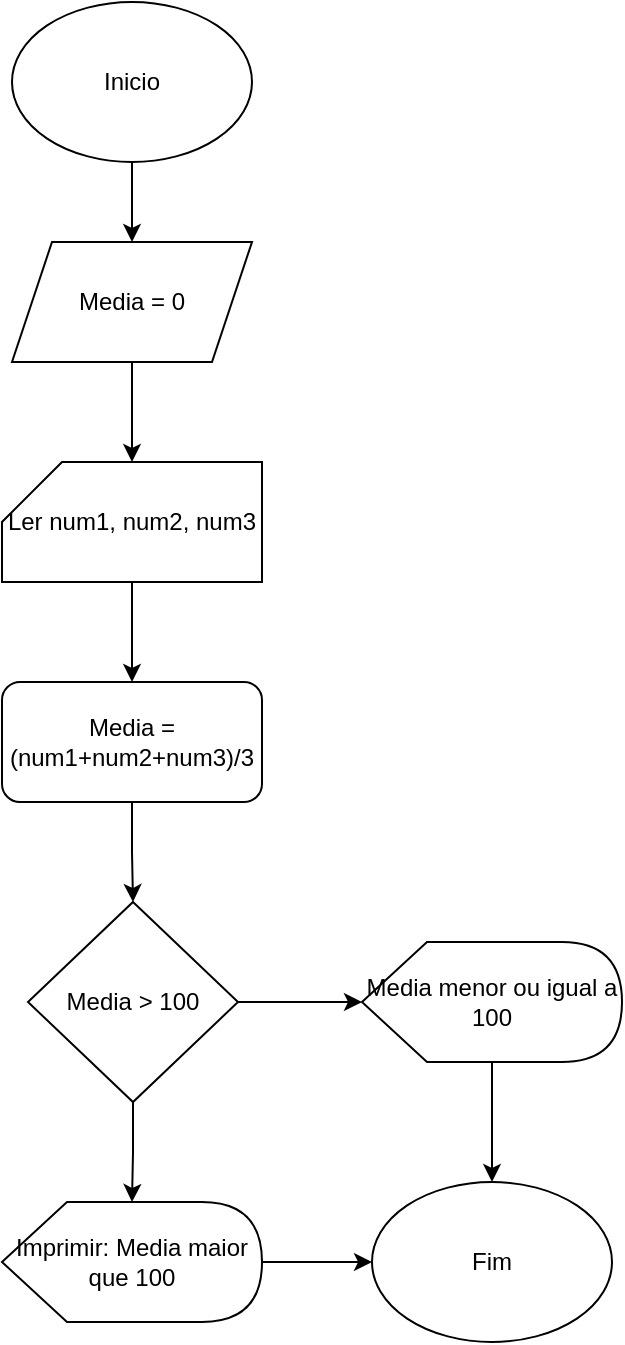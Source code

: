 <mxfile version="24.0.1" type="github">
  <diagram name="Page-1" id="_PJ9OEYAvn3uqU7G6KaE">
    <mxGraphModel dx="1393" dy="835" grid="1" gridSize="10" guides="1" tooltips="1" connect="1" arrows="1" fold="1" page="1" pageScale="1" pageWidth="850" pageHeight="1100" math="0" shadow="0">
      <root>
        <mxCell id="0" />
        <mxCell id="1" parent="0" />
        <mxCell id="NWV050QIIiLh7alUIDCg-1" value="Inicio" style="ellipse;whiteSpace=wrap;html=1;" vertex="1" parent="1">
          <mxGeometry x="365" y="80" width="120" height="80" as="geometry" />
        </mxCell>
        <mxCell id="NWV050QIIiLh7alUIDCg-5" value="" style="edgeStyle=orthogonalEdgeStyle;rounded=0;orthogonalLoop=1;jettySize=auto;html=1;entryX=0.5;entryY=0;entryDx=0;entryDy=0;" edge="1" parent="1" source="NWV050QIIiLh7alUIDCg-2" target="NWV050QIIiLh7alUIDCg-6">
          <mxGeometry relative="1" as="geometry">
            <mxPoint x="425" y="350" as="targetPoint" />
          </mxGeometry>
        </mxCell>
        <mxCell id="NWV050QIIiLh7alUIDCg-2" value="Ler num1, num2, num3" style="shape=card;whiteSpace=wrap;html=1;" vertex="1" parent="1">
          <mxGeometry x="360" y="310" width="130" height="60" as="geometry" />
        </mxCell>
        <mxCell id="NWV050QIIiLh7alUIDCg-11" value="" style="edgeStyle=orthogonalEdgeStyle;rounded=0;orthogonalLoop=1;jettySize=auto;html=1;" edge="1" parent="1" source="NWV050QIIiLh7alUIDCg-6" target="NWV050QIIiLh7alUIDCg-10">
          <mxGeometry relative="1" as="geometry" />
        </mxCell>
        <mxCell id="NWV050QIIiLh7alUIDCg-6" value="Media =(num1+num2+num3)/3" style="rounded=1;whiteSpace=wrap;html=1;" vertex="1" parent="1">
          <mxGeometry x="360" y="420" width="130" height="60" as="geometry" />
        </mxCell>
        <mxCell id="NWV050QIIiLh7alUIDCg-8" value="" style="edgeStyle=orthogonalEdgeStyle;rounded=0;orthogonalLoop=1;jettySize=auto;html=1;" edge="1" parent="1" source="NWV050QIIiLh7alUIDCg-1" target="NWV050QIIiLh7alUIDCg-7">
          <mxGeometry relative="1" as="geometry">
            <mxPoint x="425" y="160" as="sourcePoint" />
            <mxPoint x="425" y="290" as="targetPoint" />
          </mxGeometry>
        </mxCell>
        <mxCell id="NWV050QIIiLh7alUIDCg-9" value="" style="edgeStyle=orthogonalEdgeStyle;rounded=0;orthogonalLoop=1;jettySize=auto;html=1;" edge="1" parent="1" source="NWV050QIIiLh7alUIDCg-7" target="NWV050QIIiLh7alUIDCg-2">
          <mxGeometry relative="1" as="geometry" />
        </mxCell>
        <mxCell id="NWV050QIIiLh7alUIDCg-7" value="Media = 0" style="shape=parallelogram;perimeter=parallelogramPerimeter;whiteSpace=wrap;html=1;fixedSize=1;" vertex="1" parent="1">
          <mxGeometry x="365" y="200" width="120" height="60" as="geometry" />
        </mxCell>
        <mxCell id="NWV050QIIiLh7alUIDCg-13" value="" style="edgeStyle=orthogonalEdgeStyle;rounded=0;orthogonalLoop=1;jettySize=auto;html=1;" edge="1" parent="1" source="NWV050QIIiLh7alUIDCg-10" target="NWV050QIIiLh7alUIDCg-12">
          <mxGeometry relative="1" as="geometry" />
        </mxCell>
        <mxCell id="NWV050QIIiLh7alUIDCg-15" value="" style="edgeStyle=orthogonalEdgeStyle;rounded=0;orthogonalLoop=1;jettySize=auto;html=1;" edge="1" parent="1" source="NWV050QIIiLh7alUIDCg-10" target="NWV050QIIiLh7alUIDCg-14">
          <mxGeometry relative="1" as="geometry" />
        </mxCell>
        <mxCell id="NWV050QIIiLh7alUIDCg-10" value="Media &amp;gt; 100" style="rhombus;whiteSpace=wrap;html=1;" vertex="1" parent="1">
          <mxGeometry x="373" y="530" width="105" height="100" as="geometry" />
        </mxCell>
        <mxCell id="NWV050QIIiLh7alUIDCg-18" value="" style="edgeStyle=orthogonalEdgeStyle;rounded=0;orthogonalLoop=1;jettySize=auto;html=1;" edge="1" parent="1" source="NWV050QIIiLh7alUIDCg-12" target="NWV050QIIiLh7alUIDCg-16">
          <mxGeometry relative="1" as="geometry" />
        </mxCell>
        <mxCell id="NWV050QIIiLh7alUIDCg-12" value="Imprimir: Media maior que 100" style="shape=display;whiteSpace=wrap;html=1;" vertex="1" parent="1">
          <mxGeometry x="360" y="680" width="130" height="60" as="geometry" />
        </mxCell>
        <mxCell id="NWV050QIIiLh7alUIDCg-17" value="" style="edgeStyle=orthogonalEdgeStyle;rounded=0;orthogonalLoop=1;jettySize=auto;html=1;" edge="1" parent="1" source="NWV050QIIiLh7alUIDCg-14" target="NWV050QIIiLh7alUIDCg-16">
          <mxGeometry relative="1" as="geometry" />
        </mxCell>
        <mxCell id="NWV050QIIiLh7alUIDCg-14" value="Media menor ou igual a 100" style="shape=display;whiteSpace=wrap;html=1;" vertex="1" parent="1">
          <mxGeometry x="540" y="550" width="130" height="60" as="geometry" />
        </mxCell>
        <mxCell id="NWV050QIIiLh7alUIDCg-16" value="Fim" style="ellipse;whiteSpace=wrap;html=1;" vertex="1" parent="1">
          <mxGeometry x="545" y="670" width="120" height="80" as="geometry" />
        </mxCell>
      </root>
    </mxGraphModel>
  </diagram>
</mxfile>

